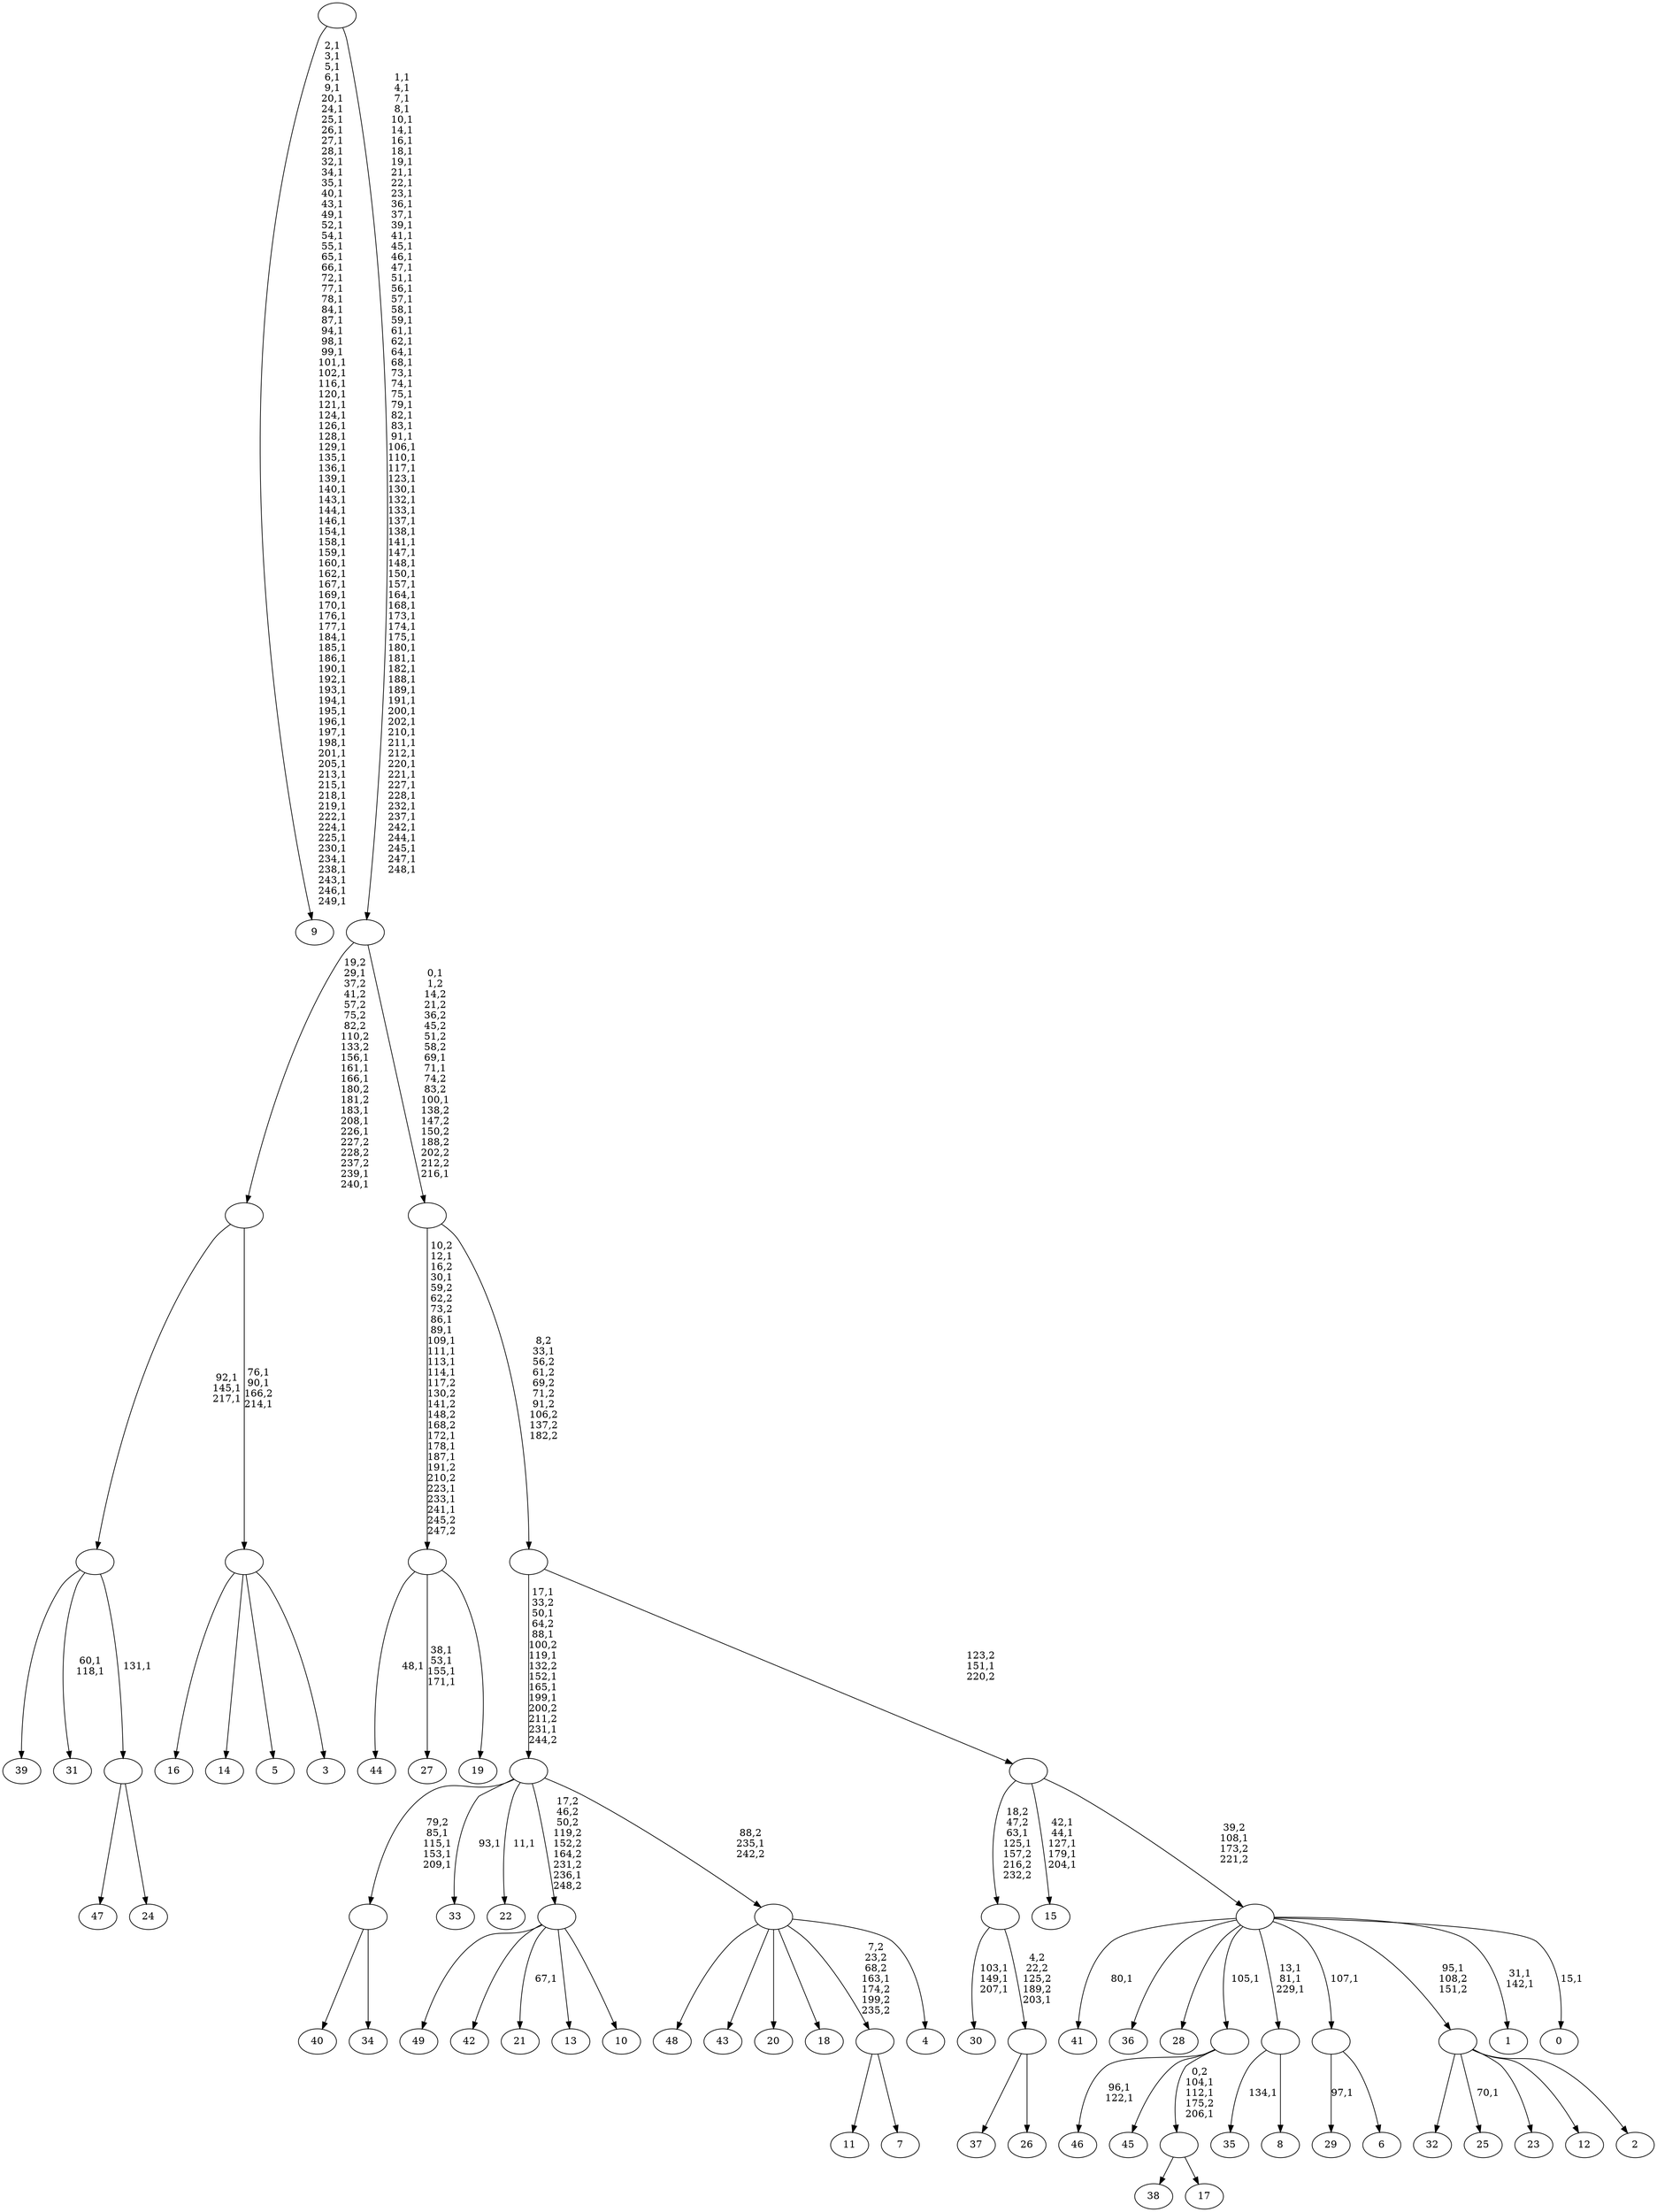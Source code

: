 digraph T {
	300 [label="49"]
	299 [label="48"]
	298 [label="47"]
	297 [label="46"]
	294 [label="45"]
	293 [label="44"]
	291 [label="43"]
	290 [label="42"]
	289 [label="41"]
	287 [label="40"]
	286 [label="39"]
	285 [label="38"]
	284 [label="37"]
	283 [label="36"]
	282 [label="35"]
	280 [label="34"]
	279 [label=""]
	275 [label="33"]
	273 [label="32"]
	272 [label="31"]
	269 [label="30"]
	265 [label="29"]
	263 [label="28"]
	262 [label="27"]
	257 [label="26"]
	256 [label=""]
	255 [label=""]
	253 [label="25"]
	251 [label="24"]
	250 [label=""]
	249 [label=""]
	246 [label="23"]
	245 [label="22"]
	243 [label="21"]
	241 [label="20"]
	240 [label="19"]
	239 [label=""]
	225 [label="18"]
	224 [label="17"]
	223 [label=""]
	220 [label=""]
	219 [label="16"]
	218 [label="15"]
	212 [label="14"]
	211 [label="13"]
	210 [label="12"]
	209 [label="11"]
	208 [label="10"]
	207 [label=""]
	206 [label="9"]
	123 [label="8"]
	122 [label=""]
	119 [label="7"]
	118 [label=""]
	117 [label="6"]
	116 [label=""]
	115 [label="5"]
	114 [label="4"]
	113 [label=""]
	112 [label=""]
	104 [label="3"]
	103 [label=""]
	100 [label=""]
	91 [label="2"]
	90 [label=""]
	89 [label="1"]
	86 [label="0"]
	84 [label=""]
	83 [label=""]
	82 [label=""]
	81 [label=""]
	76 [label=""]
	0 [label=""]
	279 -> 287 [label=""]
	279 -> 280 [label=""]
	256 -> 284 [label=""]
	256 -> 257 [label=""]
	255 -> 269 [label="103,1\n149,1\n207,1"]
	255 -> 256 [label="4,2\n22,2\n125,2\n189,2\n203,1"]
	250 -> 298 [label=""]
	250 -> 251 [label=""]
	249 -> 272 [label="60,1\n118,1"]
	249 -> 286 [label=""]
	249 -> 250 [label="131,1"]
	239 -> 262 [label="38,1\n53,1\n155,1\n171,1"]
	239 -> 293 [label="48,1"]
	239 -> 240 [label=""]
	223 -> 285 [label=""]
	223 -> 224 [label=""]
	220 -> 223 [label="0,2\n104,1\n112,1\n175,2\n206,1"]
	220 -> 297 [label="96,1\n122,1"]
	220 -> 294 [label=""]
	207 -> 243 [label="67,1"]
	207 -> 300 [label=""]
	207 -> 290 [label=""]
	207 -> 211 [label=""]
	207 -> 208 [label=""]
	122 -> 282 [label="134,1"]
	122 -> 123 [label=""]
	118 -> 209 [label=""]
	118 -> 119 [label=""]
	116 -> 265 [label="97,1"]
	116 -> 117 [label=""]
	113 -> 299 [label=""]
	113 -> 291 [label=""]
	113 -> 241 [label=""]
	113 -> 225 [label=""]
	113 -> 118 [label="7,2\n23,2\n68,2\n163,1\n174,2\n199,2\n235,2"]
	113 -> 114 [label=""]
	112 -> 245 [label="11,1"]
	112 -> 275 [label="93,1"]
	112 -> 279 [label="79,2\n85,1\n115,1\n153,1\n209,1"]
	112 -> 207 [label="17,2\n46,2\n50,2\n119,2\n152,2\n164,2\n231,2\n236,1\n248,2"]
	112 -> 113 [label="88,2\n235,1\n242,2"]
	103 -> 219 [label=""]
	103 -> 212 [label=""]
	103 -> 115 [label=""]
	103 -> 104 [label=""]
	100 -> 103 [label="76,1\n90,1\n166,2\n214,1"]
	100 -> 249 [label="92,1\n145,1\n217,1"]
	90 -> 253 [label="70,1"]
	90 -> 273 [label=""]
	90 -> 246 [label=""]
	90 -> 210 [label=""]
	90 -> 91 [label=""]
	84 -> 86 [label="15,1"]
	84 -> 89 [label="31,1\n142,1"]
	84 -> 122 [label="13,1\n81,1\n229,1"]
	84 -> 289 [label="80,1"]
	84 -> 283 [label=""]
	84 -> 263 [label=""]
	84 -> 220 [label="105,1"]
	84 -> 116 [label="107,1"]
	84 -> 90 [label="95,1\n108,2\n151,2"]
	83 -> 218 [label="42,1\n44,1\n127,1\n179,1\n204,1"]
	83 -> 255 [label="18,2\n47,2\n63,1\n125,1\n157,2\n216,2\n232,2"]
	83 -> 84 [label="39,2\n108,1\n173,2\n221,2"]
	82 -> 112 [label="17,1\n33,2\n50,1\n64,2\n88,1\n100,2\n119,1\n132,2\n152,1\n165,1\n199,1\n200,2\n211,2\n231,1\n244,2"]
	82 -> 83 [label="123,2\n151,1\n220,2"]
	81 -> 239 [label="10,2\n12,1\n16,2\n30,1\n59,2\n62,2\n73,2\n86,1\n89,1\n109,1\n111,1\n113,1\n114,1\n117,2\n130,2\n141,2\n148,2\n168,2\n172,1\n178,1\n187,1\n191,2\n210,2\n223,1\n233,1\n241,1\n245,2\n247,2"]
	81 -> 82 [label="8,2\n33,1\n56,2\n61,2\n69,2\n71,2\n91,2\n106,2\n137,2\n182,2"]
	76 -> 81 [label="0,1\n1,2\n14,2\n21,2\n36,2\n45,2\n51,2\n58,2\n69,1\n71,1\n74,2\n83,2\n100,1\n138,2\n147,2\n150,2\n188,2\n202,2\n212,2\n216,1"]
	76 -> 100 [label="19,2\n29,1\n37,2\n41,2\n57,2\n75,2\n82,2\n110,2\n133,2\n156,1\n161,1\n166,1\n180,2\n181,2\n183,1\n208,1\n226,1\n227,2\n228,2\n237,2\n239,1\n240,1"]
	0 -> 76 [label="1,1\n4,1\n7,1\n8,1\n10,1\n14,1\n16,1\n18,1\n19,1\n21,1\n22,1\n23,1\n36,1\n37,1\n39,1\n41,1\n45,1\n46,1\n47,1\n51,1\n56,1\n57,1\n58,1\n59,1\n61,1\n62,1\n64,1\n68,1\n73,1\n74,1\n75,1\n79,1\n82,1\n83,1\n91,1\n106,1\n110,1\n117,1\n123,1\n130,1\n132,1\n133,1\n137,1\n138,1\n141,1\n147,1\n148,1\n150,1\n157,1\n164,1\n168,1\n173,1\n174,1\n175,1\n180,1\n181,1\n182,1\n188,1\n189,1\n191,1\n200,1\n202,1\n210,1\n211,1\n212,1\n220,1\n221,1\n227,1\n228,1\n232,1\n237,1\n242,1\n244,1\n245,1\n247,1\n248,1"]
	0 -> 206 [label="2,1\n3,1\n5,1\n6,1\n9,1\n20,1\n24,1\n25,1\n26,1\n27,1\n28,1\n32,1\n34,1\n35,1\n40,1\n43,1\n49,1\n52,1\n54,1\n55,1\n65,1\n66,1\n72,1\n77,1\n78,1\n84,1\n87,1\n94,1\n98,1\n99,1\n101,1\n102,1\n116,1\n120,1\n121,1\n124,1\n126,1\n128,1\n129,1\n135,1\n136,1\n139,1\n140,1\n143,1\n144,1\n146,1\n154,1\n158,1\n159,1\n160,1\n162,1\n167,1\n169,1\n170,1\n176,1\n177,1\n184,1\n185,1\n186,1\n190,1\n192,1\n193,1\n194,1\n195,1\n196,1\n197,1\n198,1\n201,1\n205,1\n213,1\n215,1\n218,1\n219,1\n222,1\n224,1\n225,1\n230,1\n234,1\n238,1\n243,1\n246,1\n249,1"]
}

